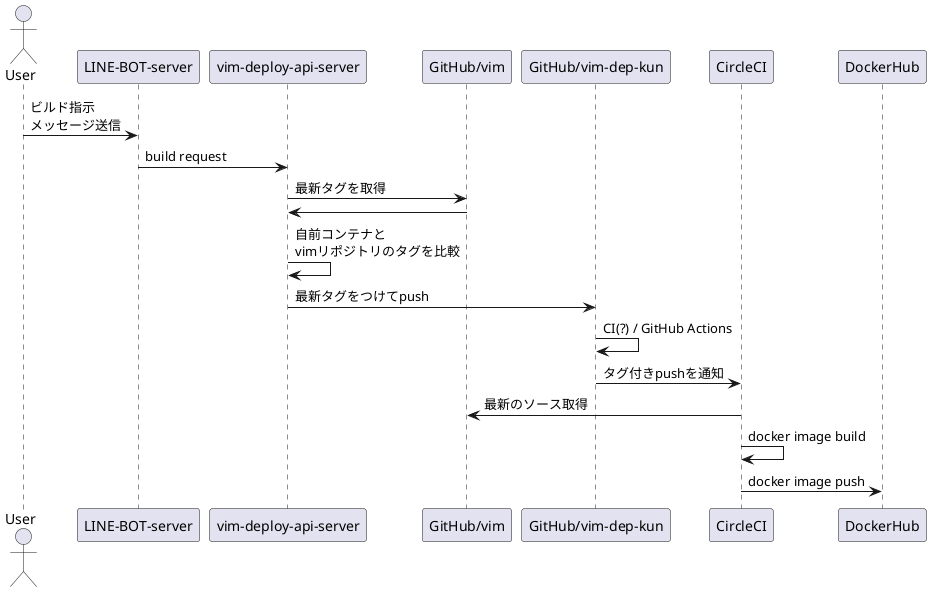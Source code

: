 @startuml

actor User
participant "LINE-BOT-server" as A
participant "vim-deploy-api-server" as B
participant "GitHub/vim" as C
participant "GitHub/vim-dep-kun" as D
participant "CircleCI" as E
participant "DockerHub" as F
User -> A: ビルド指示\nメッセージ送信
A -> B: build request
B -> C: 最新タグを取得
C -> B
B -> B: 自前コンテナと\nvimリポジトリのタグを比較
B -> D: 最新タグをつけてpush
D -> D: CI(?) / GitHub Actions
D -> E: タグ付きpushを通知
E -> C: 最新のソース取得
E -> E: docker image build
E -> F: docker image push

@enduml
